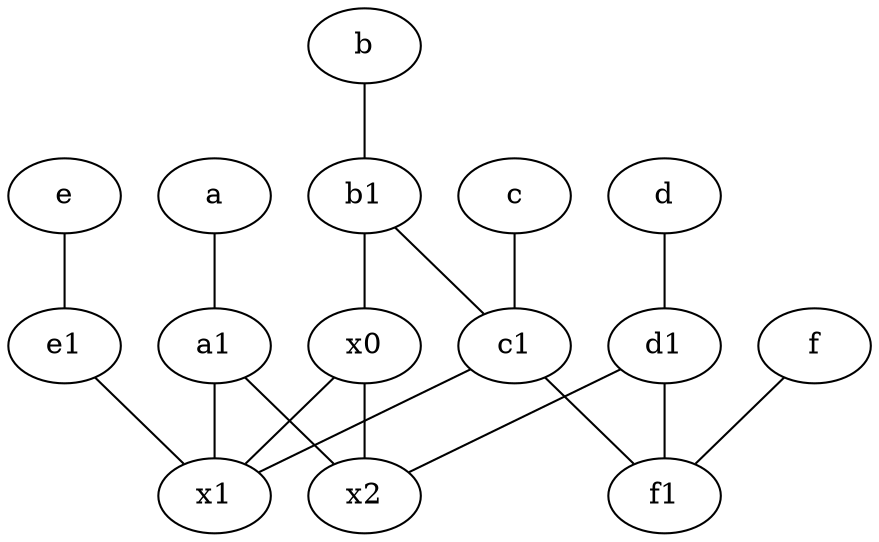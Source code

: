 graph {
	a [pos="8,2!"]
	b1 [pos="9,4!"]
	f1 [pos="3,8!"]
	f [pos="3,9!"]
	b [pos="10,4!"]
	c1 [pos="4.5,3!"]
	d1 [pos="3,5!"]
	d [pos="2,5!"]
	x1
	x0
	c [pos="4.5,2!"]
	a1 [pos="8,3!"]
	e1 [pos="7,7!"]
	x2
	e [pos="7,9!"]
	e1 -- x1
	d1 -- f1
	e -- e1
	x0 -- x2
	a1 -- x2
	d -- d1
	b1 -- x0
	c1 -- x1
	c1 -- f1
	b1 -- c1
	a1 -- x1
	c -- c1
	d1 -- x2
	b -- b1
	f -- f1
	a -- a1
	x0 -- x1
}
